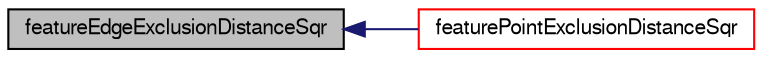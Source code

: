 digraph "featureEdgeExclusionDistanceSqr"
{
  bgcolor="transparent";
  edge [fontname="FreeSans",fontsize="10",labelfontname="FreeSans",labelfontsize="10"];
  node [fontname="FreeSans",fontsize="10",shape=record];
  rankdir="LR";
  Node206 [label="featureEdgeExclusionDistanceSqr",height=0.2,width=0.4,color="black", fillcolor="grey75", style="filled", fontcolor="black"];
  Node206 -> Node207 [dir="back",color="midnightblue",fontsize="10",style="solid",fontname="FreeSans"];
  Node207 [label="featurePointExclusionDistanceSqr",height=0.2,width=0.4,color="red",URL="$a31450.html#a07272d2e33e0123efd000b884492f0f8",tooltip="Return the square of the local feature point exclusion distance. "];
}
